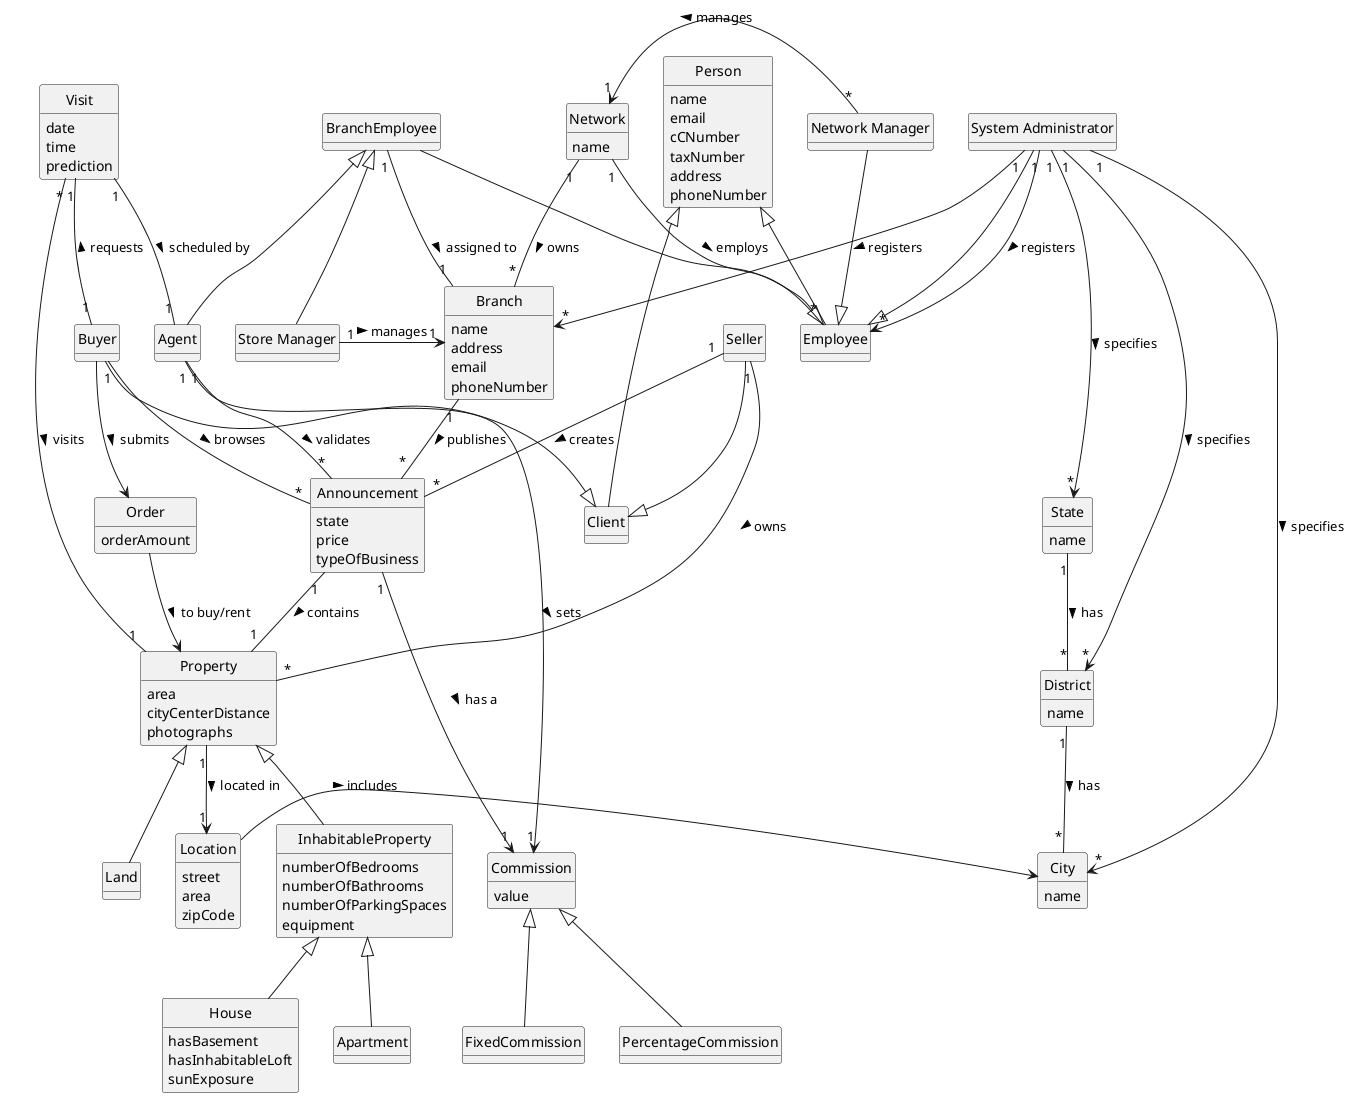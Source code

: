 @startuml
'https://plantuml.com/class-diagram

skinparam monochrome true
skinparam packageStyle rectangle
skinparam shadowing false

'skinparam linetype ortho
'left to right direction
skinparam classAttributeIconSize 0
'skinparam groupInheritance 2
hide circle
hide methods

class Location{
street
area
zipCode
}

class Network{
name
}

class Branch{
name
address
email
phoneNumber
}

class Employee{
}

class Person{
name
email
cCNumber
taxNumber
address
phoneNumber
}

class BranchEmployee

together {
class "System Administrator" as SysAdmin
class "Network Manager" as NetworkMan
}

together {
class "Store Manager" as StoreMan
class Agent
}

class Client{
}

class Buyer

class Seller

class Visit{
date
time
prediction
}

class Order{
orderAmount
}

class Commission{
value
}

class Announcement{
state
price
typeOfBusiness
}

class Property{
area
cityCenterDistance
photographs
}

class InhabitableProperty{
numberOfBedrooms
numberOfBathrooms
numberOfParkingSpaces
equipment
}

class House{
hasBasement
hasInhabitableLoft
sunExposure
}

class Apartment{
}

class Land{
}

together {
    class State{
    name
    }
    class District{
    name
    }
    class City{
    name
    }
}

Network "1" -- "*" Branch: owns >
Branch "1" -- "*" Announcement: publishes >
Announcement "1" -- "1" Property: contains >

Network "1" -- "*" Employee: employs >

Property <|-- InhabitableProperty
InhabitableProperty <|-- House
InhabitableProperty <|-- Apartment
'Property <|-- House
'Property <|-- Apartment
Property <|-- Land

BranchEmployee --|> Employee

Person <|-- Employee
Person <|-- Client

Employee <|-- SysAdmin
Employee <|-- NetworkMan
BranchEmployee <|- StoreMan
BranchEmployee <|- Agent

'SysAdmin ---|> Employee
'NetworkMan ---|> Employee
'StoreMan ---|> Employee
'Agent ---|> Employee

BranchEmployee "1" - "1" Branch: assigned to >

SysAdmin "1" --> "*" Employee: registers >
SysAdmin "1" --> "*" Branch: registers >

SysAdmin "1" ---> "*" State: specifies >
SysAdmin "1" ---> "*" District: specifies >
SysAdmin "1" ---> "*" City: specifies >

NetworkMan "*" -> "1" Network: manages >

StoreMan "1" -> "1" Branch: manages >

Buyer --|> Client
Seller --|> Client

Seller "1" - "*" Property: owns >
Seller "1" -- "*" Announcement: creates >
Agent "1" - "*" Announcement: validates >
Visit "1" - "1" Buyer: requests <
Buyer "1" - "*" Announcement: browses >
Visit "1" -- "1" Agent: scheduled by >
Visit "*" -- "1" Property: visits >

Agent "1" -> "1" Commission: sets >


District "1" -- "*" City: has >
State "1" -- "*" District: has >


Announcement "1" ---> "1" Commission: has a >

Commission <|-- FixedCommission
Commission <|-- PercentageCommission

Buyer --> Order: submits >
Order --> Property: to buy/rent >
Property "1" --> "1" Location: located in >

Location -> City: includes >

'class User{
'email
'password
'}
'
'User <--- SysAdmin: accesses as <
'User <--- NetworkMan: accesses as <
'User <--- Agent: accesses as <
'User <--- StoreMan: accesses as <
'User <--- Client: accesses as <

@enduml
